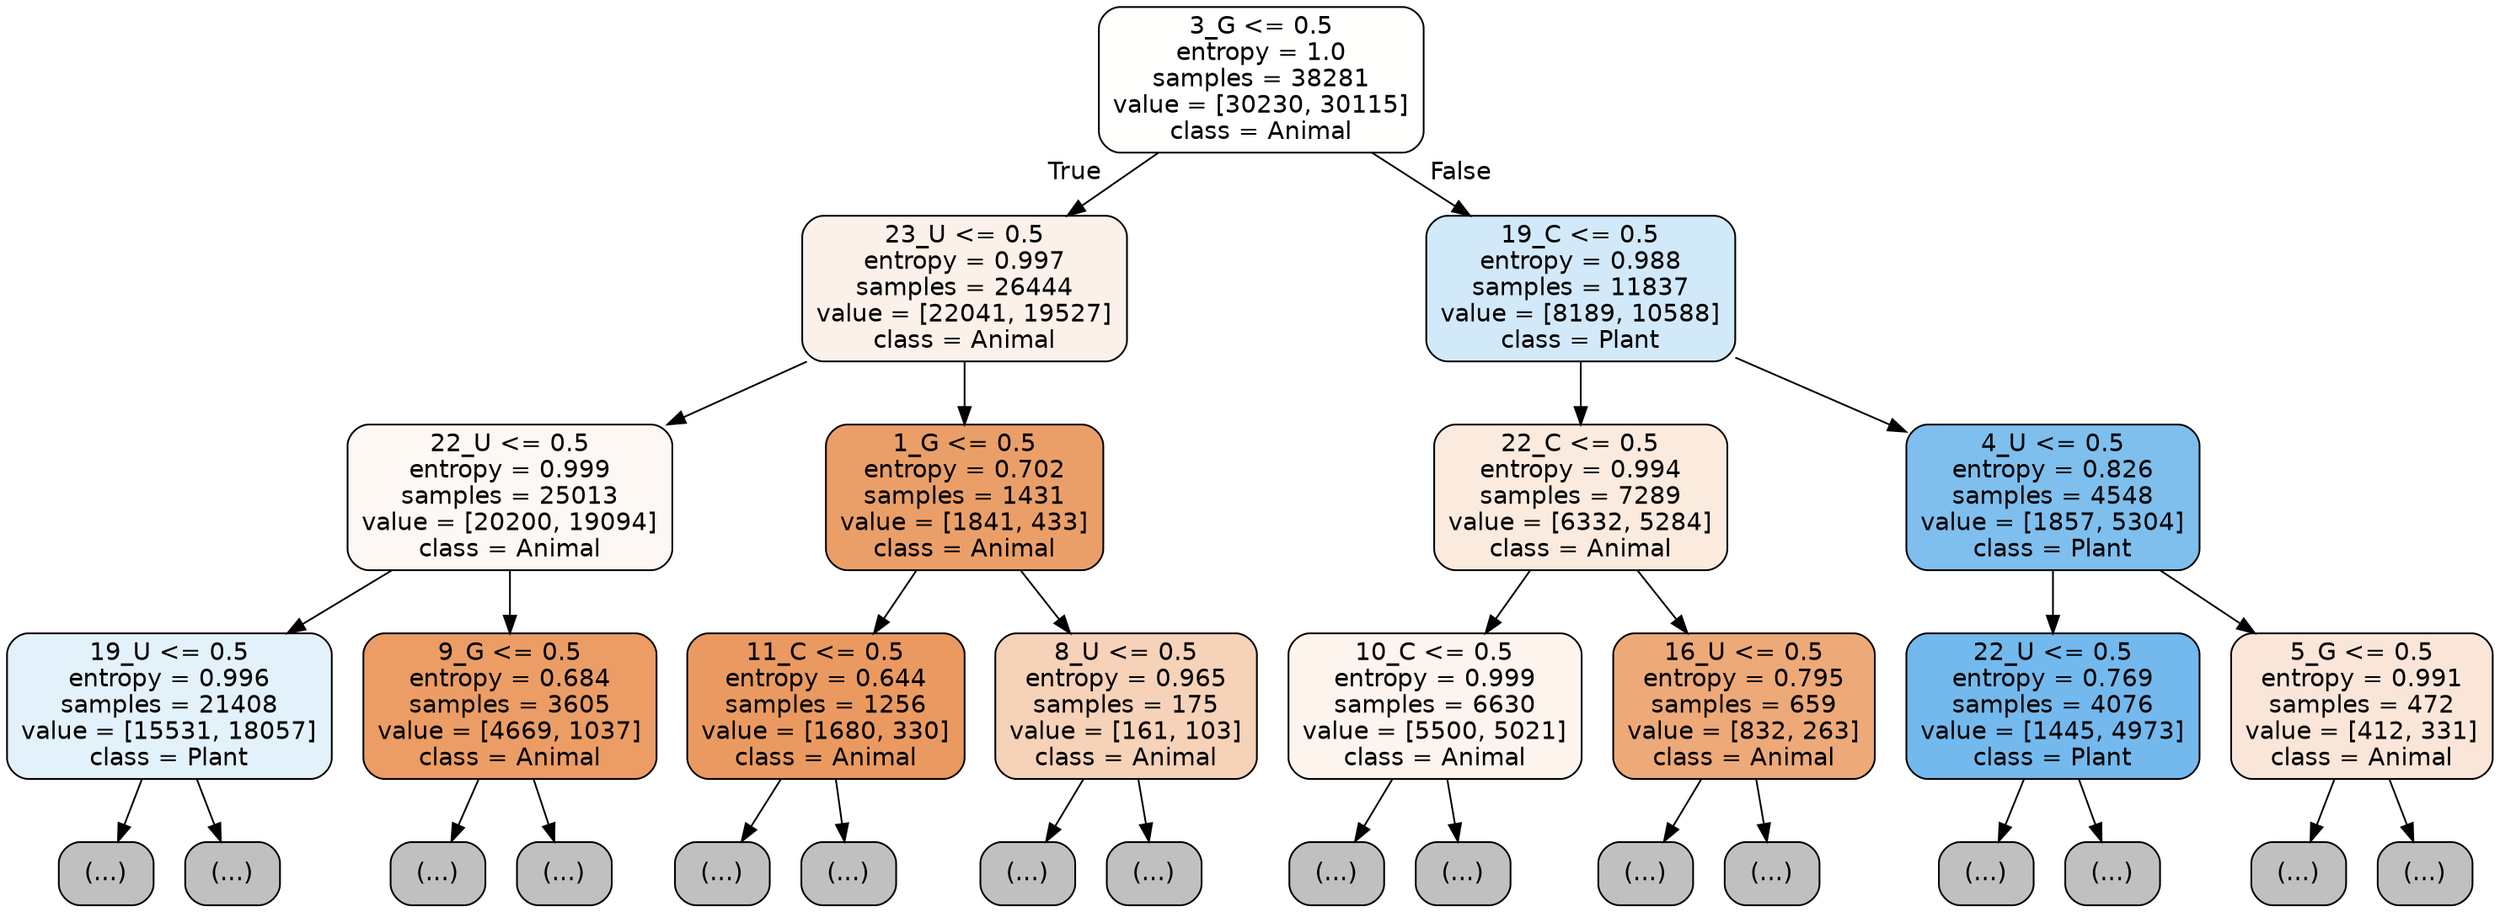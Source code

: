 digraph Tree {
node [shape=box, style="filled, rounded", color="black", fontname="helvetica"] ;
edge [fontname="helvetica"] ;
0 [label="3_G <= 0.5\nentropy = 1.0\nsamples = 38281\nvalue = [30230, 30115]\nclass = Animal", fillcolor="#fffffe"] ;
1 [label="23_U <= 0.5\nentropy = 0.997\nsamples = 26444\nvalue = [22041, 19527]\nclass = Animal", fillcolor="#fcf1e8"] ;
0 -> 1 [labeldistance=2.5, labelangle=45, headlabel="True"] ;
2 [label="22_U <= 0.5\nentropy = 0.999\nsamples = 25013\nvalue = [20200, 19094]\nclass = Animal", fillcolor="#fef8f4"] ;
1 -> 2 ;
3 [label="19_U <= 0.5\nentropy = 0.996\nsamples = 21408\nvalue = [15531, 18057]\nclass = Plant", fillcolor="#e3f1fb"] ;
2 -> 3 ;
4 [label="(...)", fillcolor="#C0C0C0"] ;
3 -> 4 ;
7467 [label="(...)", fillcolor="#C0C0C0"] ;
3 -> 7467 ;
10294 [label="9_G <= 0.5\nentropy = 0.684\nsamples = 3605\nvalue = [4669, 1037]\nclass = Animal", fillcolor="#eb9d65"] ;
2 -> 10294 ;
10295 [label="(...)", fillcolor="#C0C0C0"] ;
10294 -> 10295 ;
11350 [label="(...)", fillcolor="#C0C0C0"] ;
10294 -> 11350 ;
11699 [label="1_G <= 0.5\nentropy = 0.702\nsamples = 1431\nvalue = [1841, 433]\nclass = Animal", fillcolor="#eb9f68"] ;
1 -> 11699 ;
11700 [label="11_C <= 0.5\nentropy = 0.644\nsamples = 1256\nvalue = [1680, 330]\nclass = Animal", fillcolor="#ea9a60"] ;
11699 -> 11700 ;
11701 [label="(...)", fillcolor="#C0C0C0"] ;
11700 -> 11701 ;
12080 [label="(...)", fillcolor="#C0C0C0"] ;
11700 -> 12080 ;
12191 [label="8_U <= 0.5\nentropy = 0.965\nsamples = 175\nvalue = [161, 103]\nclass = Animal", fillcolor="#f6d2b8"] ;
11699 -> 12191 ;
12192 [label="(...)", fillcolor="#C0C0C0"] ;
12191 -> 12192 ;
12263 [label="(...)", fillcolor="#C0C0C0"] ;
12191 -> 12263 ;
12294 [label="19_C <= 0.5\nentropy = 0.988\nsamples = 11837\nvalue = [8189, 10588]\nclass = Plant", fillcolor="#d2e9f9"] ;
0 -> 12294 [labeldistance=2.5, labelangle=-45, headlabel="False"] ;
12295 [label="22_C <= 0.5\nentropy = 0.994\nsamples = 7289\nvalue = [6332, 5284]\nclass = Animal", fillcolor="#fbeade"] ;
12294 -> 12295 ;
12296 [label="10_C <= 0.5\nentropy = 0.999\nsamples = 6630\nvalue = [5500, 5021]\nclass = Animal", fillcolor="#fdf4ee"] ;
12295 -> 12296 ;
12297 [label="(...)", fillcolor="#C0C0C0"] ;
12296 -> 12297 ;
14826 [label="(...)", fillcolor="#C0C0C0"] ;
12296 -> 14826 ;
15457 [label="16_U <= 0.5\nentropy = 0.795\nsamples = 659\nvalue = [832, 263]\nclass = Animal", fillcolor="#eda978"] ;
12295 -> 15457 ;
15458 [label="(...)", fillcolor="#C0C0C0"] ;
15457 -> 15458 ;
15669 [label="(...)", fillcolor="#C0C0C0"] ;
15457 -> 15669 ;
15772 [label="4_U <= 0.5\nentropy = 0.826\nsamples = 4548\nvalue = [1857, 5304]\nclass = Plant", fillcolor="#7ebfee"] ;
12294 -> 15772 ;
15773 [label="22_U <= 0.5\nentropy = 0.769\nsamples = 4076\nvalue = [1445, 4973]\nclass = Plant", fillcolor="#73b9ed"] ;
15772 -> 15773 ;
15774 [label="(...)", fillcolor="#C0C0C0"] ;
15773 -> 15774 ;
16577 [label="(...)", fillcolor="#C0C0C0"] ;
15773 -> 16577 ;
16698 [label="5_G <= 0.5\nentropy = 0.991\nsamples = 472\nvalue = [412, 331]\nclass = Animal", fillcolor="#fae6d8"] ;
15772 -> 16698 ;
16699 [label="(...)", fillcolor="#C0C0C0"] ;
16698 -> 16699 ;
16886 [label="(...)", fillcolor="#C0C0C0"] ;
16698 -> 16886 ;
}